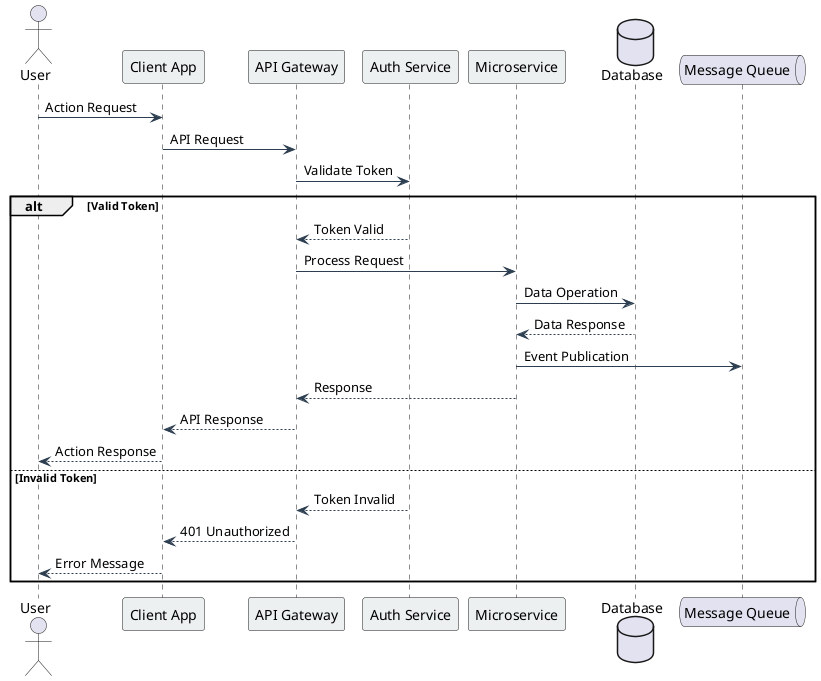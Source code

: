 @startuml
!define RECTANGLE class

skinparam sequence {
    ArrowColor #2C3E50
    LifeLineBackgroundColor #ECF0F1
    ParticipantBackgroundColor #ECF0F1
}

actor User
participant "Client App" as client
participant "API Gateway" as gateway
participant "Auth Service" as auth
participant "Microservice" as service
database "Database" as db
queue "Message Queue" as mq

User -> client: Action Request
client -> gateway: API Request
gateway -> auth: Validate Token

alt Valid Token
    auth --> gateway: Token Valid
    gateway -> service: Process Request
    service -> db: Data Operation
    db --> service: Data Response
    service -> mq: Event Publication
    service --> gateway: Response
    gateway --> client: API Response
    client --> User: Action Response
else Invalid Token
    auth --> gateway: Token Invalid
    gateway --> client: 401 Unauthorized
    client --> User: Error Message
end

@enduml
